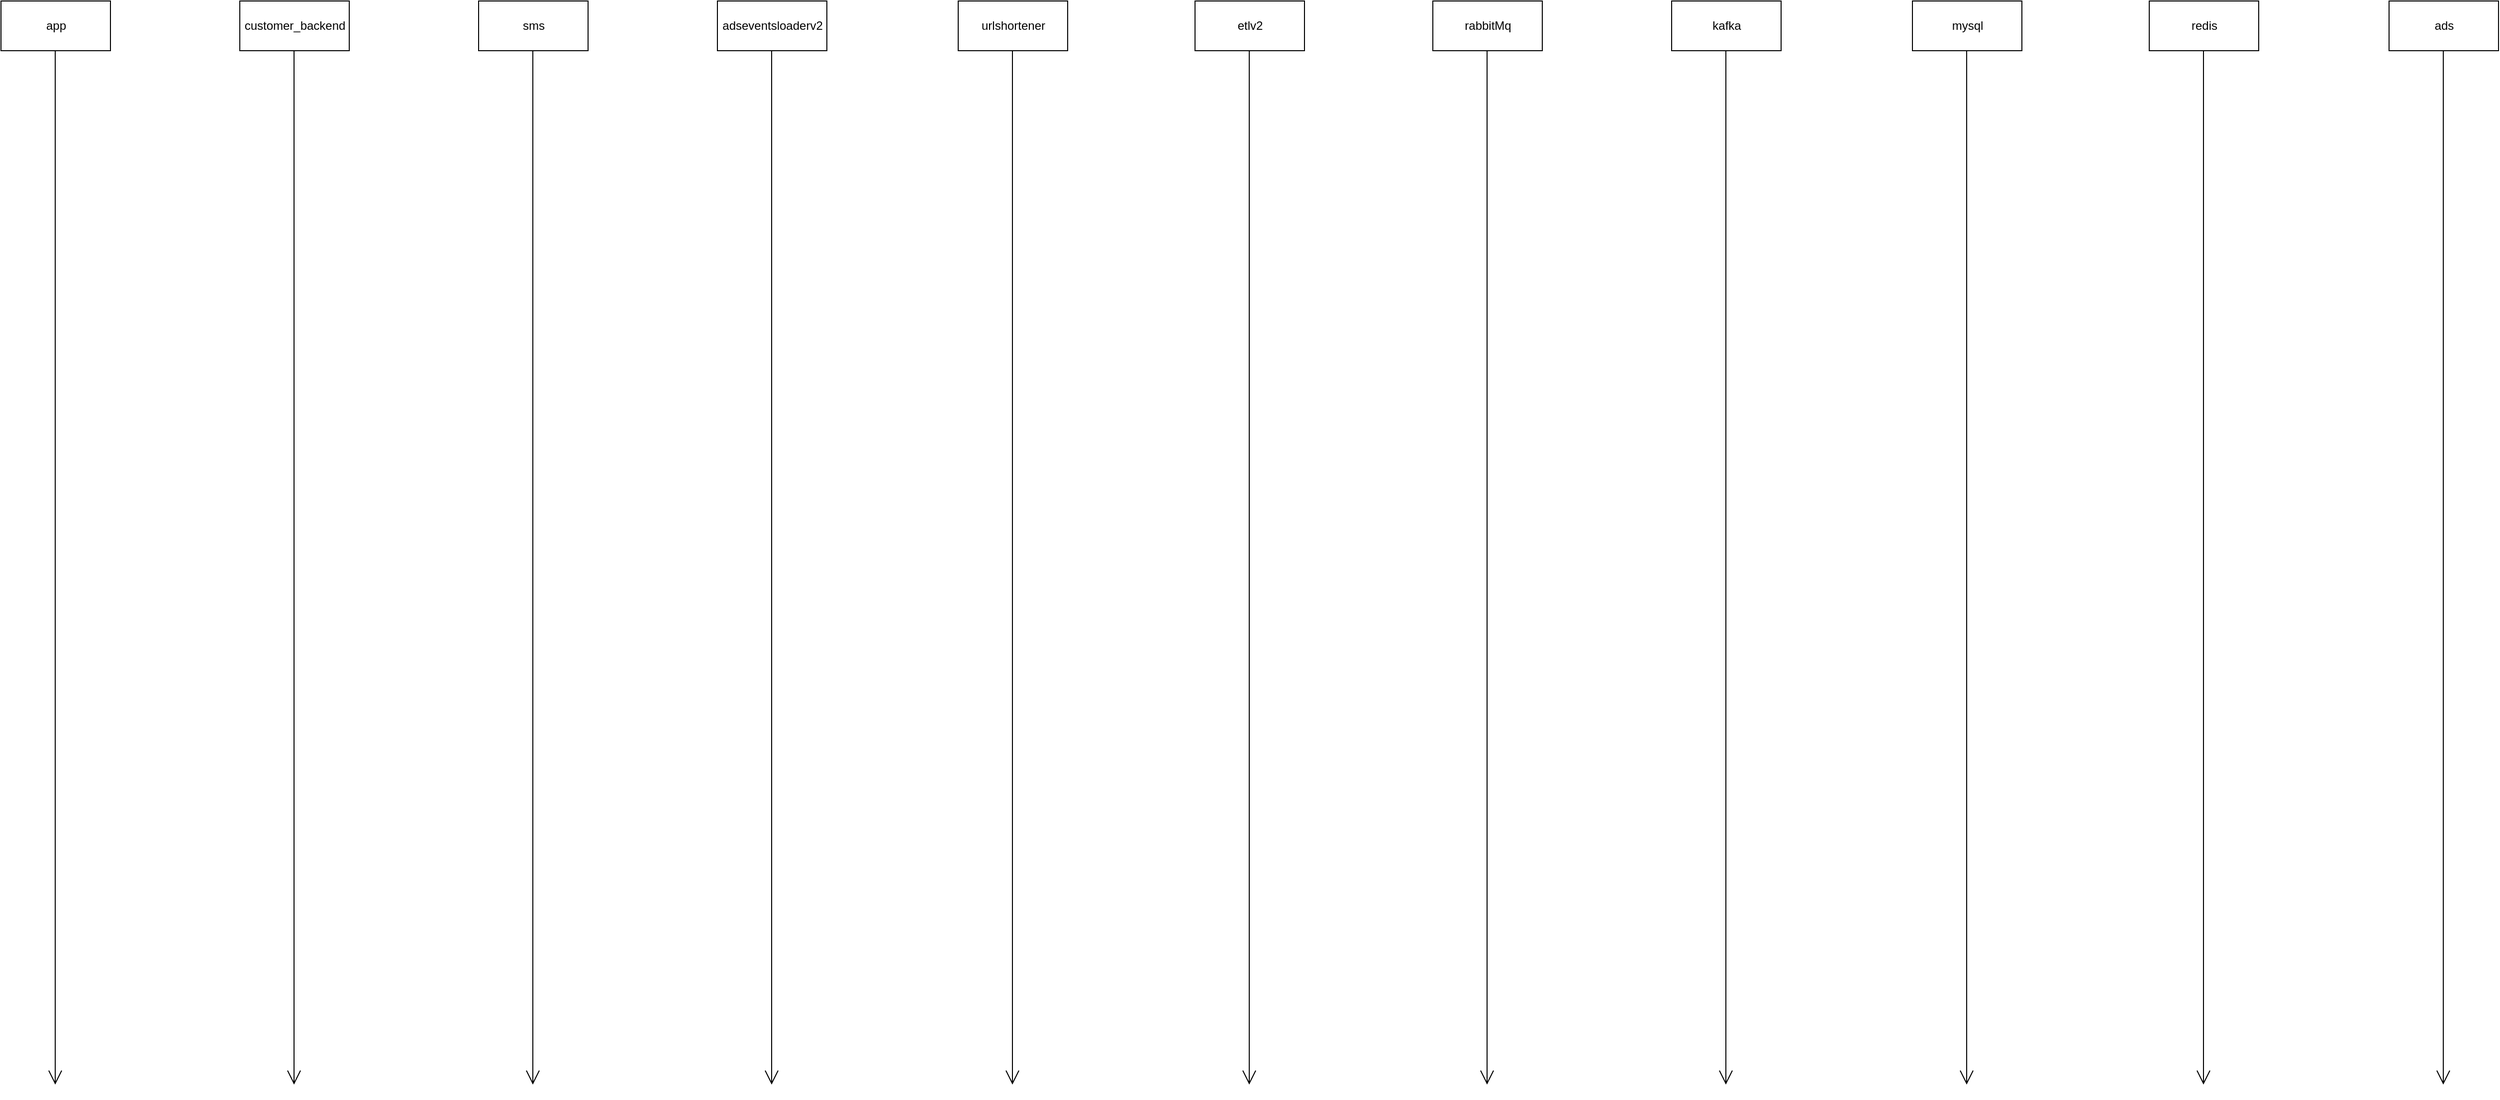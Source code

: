 <mxfile version="10.7.7" type="github"><diagram id="O8g2RhH4K5P0FFONlndG" name="Page-1"><mxGraphModel dx="998" dy="548" grid="1" gridSize="10" guides="1" tooltips="1" connect="1" arrows="1" fold="1" page="1" pageScale="1" pageWidth="827" pageHeight="1169" math="0" shadow="0"><root><mxCell id="0"/><mxCell id="1" parent="0"/><mxCell id="TE-8ePu028glbtKg9xM3-2" value="app" style="html=1;" vertex="1" parent="1"><mxGeometry x="40" y="30" width="110" height="50" as="geometry"/></mxCell><mxCell id="TE-8ePu028glbtKg9xM3-3" value="" style="endArrow=open;endFill=1;endSize=12;html=1;" edge="1" parent="1"><mxGeometry width="160" relative="1" as="geometry"><mxPoint x="94.5" y="80" as="sourcePoint"/><mxPoint x="94.5" y="1120" as="targetPoint"/></mxGeometry></mxCell><mxCell id="TE-8ePu028glbtKg9xM3-4" value="customer_backend" style="html=1;" vertex="1" parent="1"><mxGeometry x="280" y="30" width="110" height="50" as="geometry"/></mxCell><mxCell id="TE-8ePu028glbtKg9xM3-5" value="" style="endArrow=open;endFill=1;endSize=12;html=1;" edge="1" parent="1"><mxGeometry width="160" relative="1" as="geometry"><mxPoint x="334.5" y="80" as="sourcePoint"/><mxPoint x="334.5" y="1120" as="targetPoint"/></mxGeometry></mxCell><mxCell id="TE-8ePu028glbtKg9xM3-6" value="sms" style="html=1;" vertex="1" parent="1"><mxGeometry x="520" y="30" width="110" height="50" as="geometry"/></mxCell><mxCell id="TE-8ePu028glbtKg9xM3-7" value="" style="endArrow=open;endFill=1;endSize=12;html=1;" edge="1" parent="1"><mxGeometry width="160" relative="1" as="geometry"><mxPoint x="574.5" y="80" as="sourcePoint"/><mxPoint x="574.5" y="1120" as="targetPoint"/></mxGeometry></mxCell><mxCell id="TE-8ePu028glbtKg9xM3-8" value="adseventsloaderv2" style="html=1;" vertex="1" parent="1"><mxGeometry x="760" y="30" width="110" height="50" as="geometry"/></mxCell><mxCell id="TE-8ePu028glbtKg9xM3-9" value="" style="endArrow=open;endFill=1;endSize=12;html=1;" edge="1" parent="1"><mxGeometry width="160" relative="1" as="geometry"><mxPoint x="814.5" y="80" as="sourcePoint"/><mxPoint x="814.5" y="1120" as="targetPoint"/></mxGeometry></mxCell><mxCell id="TE-8ePu028glbtKg9xM3-10" value="urlshortener" style="html=1;" vertex="1" parent="1"><mxGeometry x="1002" y="30" width="110" height="50" as="geometry"/></mxCell><mxCell id="TE-8ePu028glbtKg9xM3-11" value="" style="endArrow=open;endFill=1;endSize=12;html=1;" edge="1" parent="1"><mxGeometry width="160" relative="1" as="geometry"><mxPoint x="1056.5" y="80" as="sourcePoint"/><mxPoint x="1056.5" y="1120" as="targetPoint"/></mxGeometry></mxCell><mxCell id="TE-8ePu028glbtKg9xM3-12" value="etlv2" style="html=1;" vertex="1" parent="1"><mxGeometry x="1240" y="30" width="110" height="50" as="geometry"/></mxCell><mxCell id="TE-8ePu028glbtKg9xM3-13" value="" style="endArrow=open;endFill=1;endSize=12;html=1;" edge="1" parent="1"><mxGeometry width="160" relative="1" as="geometry"><mxPoint x="1294.5" y="80" as="sourcePoint"/><mxPoint x="1294.5" y="1120" as="targetPoint"/></mxGeometry></mxCell><mxCell id="TE-8ePu028glbtKg9xM3-14" value="rabbitMq" style="html=1;" vertex="1" parent="1"><mxGeometry x="1479" y="30" width="110" height="50" as="geometry"/></mxCell><mxCell id="TE-8ePu028glbtKg9xM3-15" value="" style="endArrow=open;endFill=1;endSize=12;html=1;" edge="1" parent="1"><mxGeometry width="160" relative="1" as="geometry"><mxPoint x="1533.5" y="80" as="sourcePoint"/><mxPoint x="1533.5" y="1120" as="targetPoint"/></mxGeometry></mxCell><mxCell id="TE-8ePu028glbtKg9xM3-16" value="kafka" style="html=1;" vertex="1" parent="1"><mxGeometry x="1719" y="30" width="110" height="50" as="geometry"/></mxCell><mxCell id="TE-8ePu028glbtKg9xM3-17" value="" style="endArrow=open;endFill=1;endSize=12;html=1;" edge="1" parent="1"><mxGeometry width="160" relative="1" as="geometry"><mxPoint x="1773.5" y="80" as="sourcePoint"/><mxPoint x="1773.5" y="1120" as="targetPoint"/></mxGeometry></mxCell><mxCell id="TE-8ePu028glbtKg9xM3-18" value="mysql" style="html=1;" vertex="1" parent="1"><mxGeometry x="1961" y="30" width="110" height="50" as="geometry"/></mxCell><mxCell id="TE-8ePu028glbtKg9xM3-19" value="" style="endArrow=open;endFill=1;endSize=12;html=1;" edge="1" parent="1"><mxGeometry width="160" relative="1" as="geometry"><mxPoint x="2015.5" y="80" as="sourcePoint"/><mxPoint x="2015.5" y="1120" as="targetPoint"/></mxGeometry></mxCell><mxCell id="TE-8ePu028glbtKg9xM3-20" value="redis" style="html=1;" vertex="1" parent="1"><mxGeometry x="2199" y="30" width="110" height="50" as="geometry"/></mxCell><mxCell id="TE-8ePu028glbtKg9xM3-21" value="" style="endArrow=open;endFill=1;endSize=12;html=1;" edge="1" parent="1"><mxGeometry width="160" relative="1" as="geometry"><mxPoint x="2253.5" y="80" as="sourcePoint"/><mxPoint x="2253.5" y="1120" as="targetPoint"/></mxGeometry></mxCell><mxCell id="TE-8ePu028glbtKg9xM3-22" value="ads" style="html=1;" vertex="1" parent="1"><mxGeometry x="2440" y="30" width="110" height="50" as="geometry"/></mxCell><mxCell id="TE-8ePu028glbtKg9xM3-23" value="" style="endArrow=open;endFill=1;endSize=12;html=1;" edge="1" parent="1"><mxGeometry width="160" relative="1" as="geometry"><mxPoint x="2494.5" y="80" as="sourcePoint"/><mxPoint x="2494.5" y="1120" as="targetPoint"/></mxGeometry></mxCell></root></mxGraphModel></diagram></mxfile>